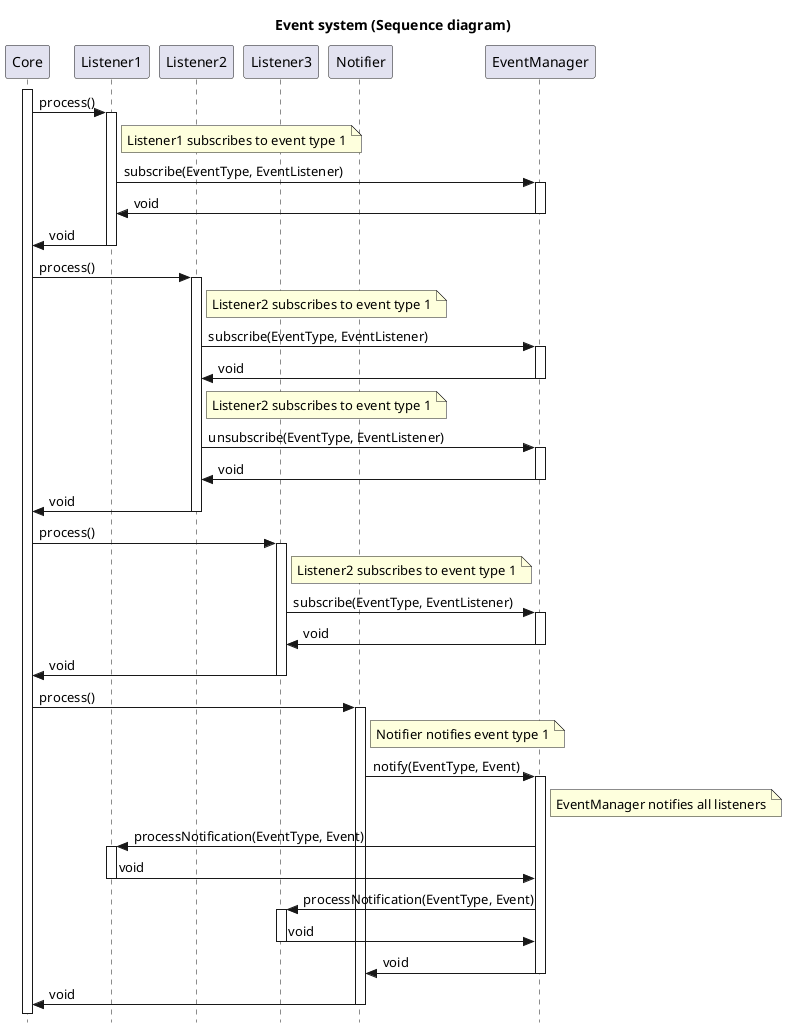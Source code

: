 @startuml Event system
skinparam style strictuml
title Event system (Sequence diagram)

participant Core
participant Listener1
participant Listener2
participant Listener3
participant Notifier
participant EventManager

activate Core

Core -> Listener1 : process()
activate Listener1
Note right of Listener1: Listener1 subscribes to event type 1
Listener1 -> EventManager : subscribe(EventType, EventListener)
activate EventManager
EventManager -> Listener1 : void
deactivate EventManager
Listener1 -> Core : void
deactivate Listener1

Core -> Listener2 : process()
activate Listener2
Note right of Listener2: Listener2 subscribes to event type 1
Listener2 -> EventManager : subscribe(EventType, EventListener)
activate EventManager
EventManager -> Listener2 : void
deactivate EventManager
Note right of Listener2: Listener2 subscribes to event type 1
Listener2 -> EventManager : unsubscribe(EventType, EventListener)
activate EventManager
EventManager -> Listener2 : void
deactivate EventManager
Listener2 -> Core : void
deactivate Listener2

Core -> Listener3 : process()
activate Listener3
Note right of Listener3: Listener2 subscribes to event type 1
Listener3 -> EventManager : subscribe(EventType, EventListener)
activate EventManager
EventManager -> Listener3 : void
deactivate EventManager
Listener3 -> Core : void
deactivate Listener3


Core -> Notifier : process()
activate Notifier
Note right of Notifier: Notifier notifies event type 1
Notifier -> EventManager : notify(EventType, Event)
activate EventManager

Note right of EventManager: EventManager notifies all listeners

EventManager -> Listener1 : processNotification(EventType, Event)
activate Listener1
Listener1 -> EventManager : void
deactivate Listener1

EventManager -> Listener3 : processNotification(EventType, Event)
activate Listener3
Listener3 -> EventManager : void
deactivate Listener3

EventManager -> Notifier : void
deactivate EventManager
Notifier -> Core : void
deactivate Notifier